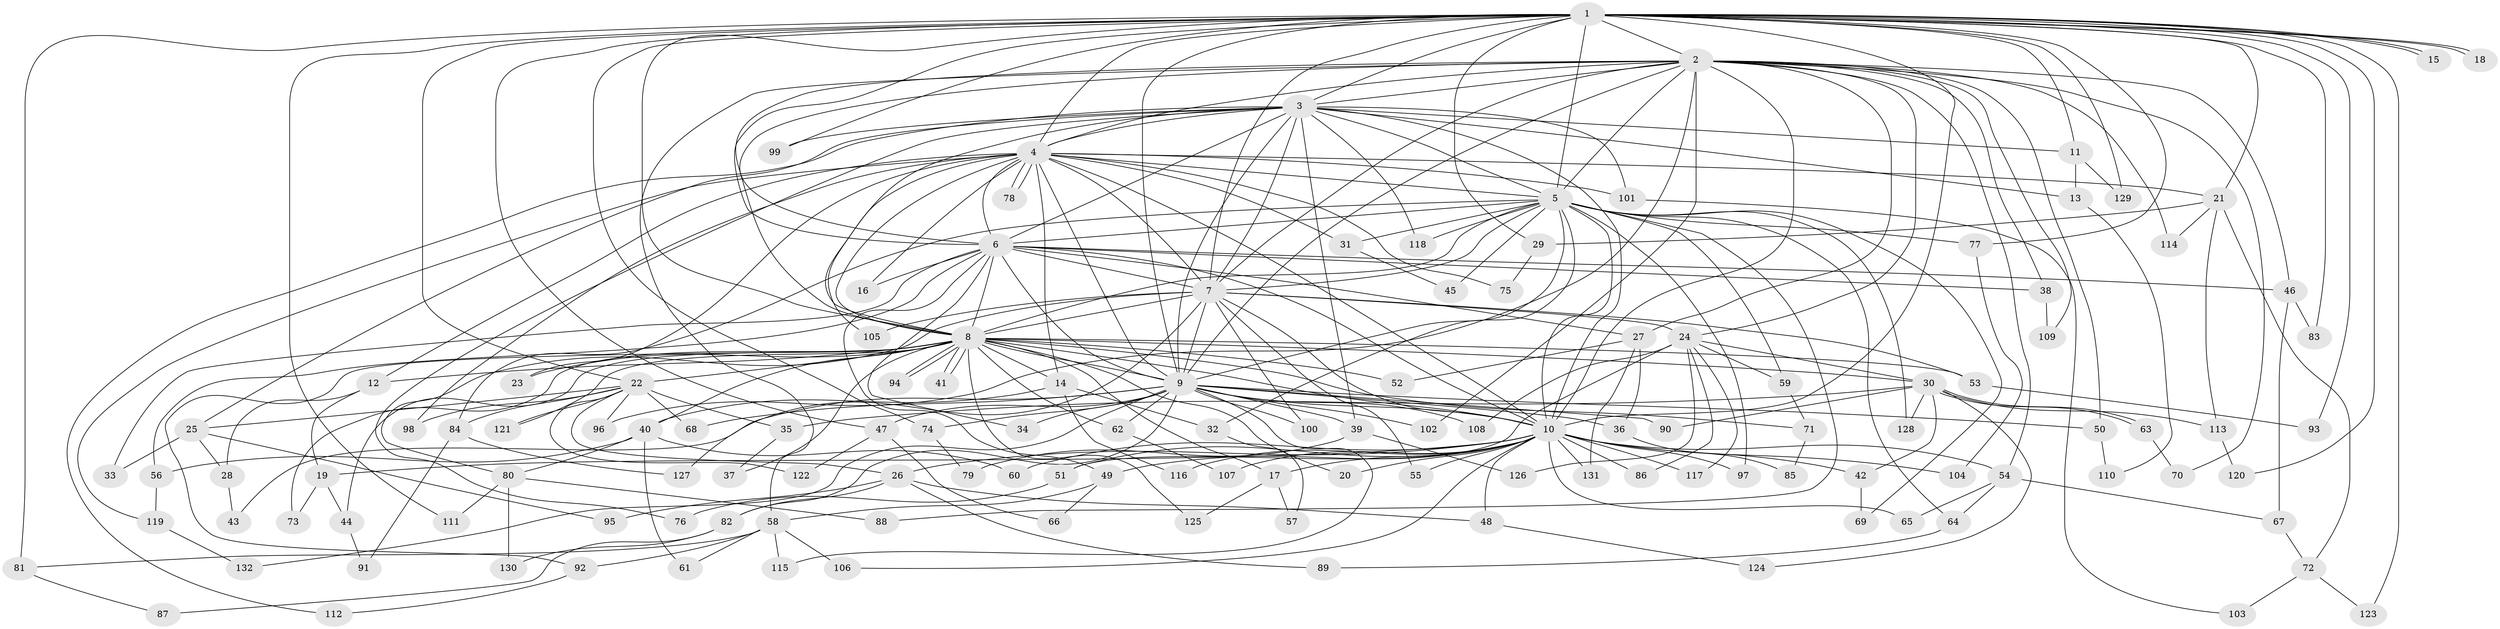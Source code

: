 // Generated by graph-tools (version 1.1) at 2025/14/03/09/25 04:14:08]
// undirected, 132 vertices, 289 edges
graph export_dot {
graph [start="1"]
  node [color=gray90,style=filled];
  1;
  2;
  3;
  4;
  5;
  6;
  7;
  8;
  9;
  10;
  11;
  12;
  13;
  14;
  15;
  16;
  17;
  18;
  19;
  20;
  21;
  22;
  23;
  24;
  25;
  26;
  27;
  28;
  29;
  30;
  31;
  32;
  33;
  34;
  35;
  36;
  37;
  38;
  39;
  40;
  41;
  42;
  43;
  44;
  45;
  46;
  47;
  48;
  49;
  50;
  51;
  52;
  53;
  54;
  55;
  56;
  57;
  58;
  59;
  60;
  61;
  62;
  63;
  64;
  65;
  66;
  67;
  68;
  69;
  70;
  71;
  72;
  73;
  74;
  75;
  76;
  77;
  78;
  79;
  80;
  81;
  82;
  83;
  84;
  85;
  86;
  87;
  88;
  89;
  90;
  91;
  92;
  93;
  94;
  95;
  96;
  97;
  98;
  99;
  100;
  101;
  102;
  103;
  104;
  105;
  106;
  107;
  108;
  109;
  110;
  111;
  112;
  113;
  114;
  115;
  116;
  117;
  118;
  119;
  120;
  121;
  122;
  123;
  124;
  125;
  126;
  127;
  128;
  129;
  130;
  131;
  132;
  1 -- 2;
  1 -- 3;
  1 -- 4;
  1 -- 5;
  1 -- 6;
  1 -- 7;
  1 -- 8;
  1 -- 9;
  1 -- 10;
  1 -- 11;
  1 -- 15;
  1 -- 15;
  1 -- 18;
  1 -- 18;
  1 -- 21;
  1 -- 22;
  1 -- 29;
  1 -- 47;
  1 -- 74;
  1 -- 77;
  1 -- 81;
  1 -- 83;
  1 -- 93;
  1 -- 99;
  1 -- 111;
  1 -- 120;
  1 -- 123;
  1 -- 129;
  2 -- 3;
  2 -- 4;
  2 -- 5;
  2 -- 6;
  2 -- 7;
  2 -- 8;
  2 -- 9;
  2 -- 10;
  2 -- 24;
  2 -- 27;
  2 -- 38;
  2 -- 46;
  2 -- 50;
  2 -- 54;
  2 -- 58;
  2 -- 70;
  2 -- 96;
  2 -- 102;
  2 -- 109;
  2 -- 114;
  3 -- 4;
  3 -- 5;
  3 -- 6;
  3 -- 7;
  3 -- 8;
  3 -- 9;
  3 -- 10;
  3 -- 11;
  3 -- 13;
  3 -- 25;
  3 -- 39;
  3 -- 76;
  3 -- 99;
  3 -- 101;
  3 -- 112;
  3 -- 118;
  4 -- 5;
  4 -- 6;
  4 -- 7;
  4 -- 8;
  4 -- 9;
  4 -- 10;
  4 -- 12;
  4 -- 14;
  4 -- 16;
  4 -- 21;
  4 -- 23;
  4 -- 31;
  4 -- 75;
  4 -- 78;
  4 -- 78;
  4 -- 98;
  4 -- 101;
  4 -- 105;
  4 -- 119;
  5 -- 6;
  5 -- 7;
  5 -- 8;
  5 -- 9;
  5 -- 10;
  5 -- 31;
  5 -- 32;
  5 -- 45;
  5 -- 59;
  5 -- 64;
  5 -- 69;
  5 -- 77;
  5 -- 84;
  5 -- 88;
  5 -- 97;
  5 -- 118;
  5 -- 128;
  6 -- 7;
  6 -- 8;
  6 -- 9;
  6 -- 10;
  6 -- 16;
  6 -- 27;
  6 -- 33;
  6 -- 34;
  6 -- 38;
  6 -- 46;
  6 -- 49;
  6 -- 56;
  7 -- 8;
  7 -- 9;
  7 -- 10;
  7 -- 24;
  7 -- 53;
  7 -- 55;
  7 -- 80;
  7 -- 100;
  7 -- 105;
  7 -- 127;
  8 -- 9;
  8 -- 10;
  8 -- 12;
  8 -- 14;
  8 -- 17;
  8 -- 20;
  8 -- 22;
  8 -- 23;
  8 -- 30;
  8 -- 37;
  8 -- 40;
  8 -- 41;
  8 -- 41;
  8 -- 44;
  8 -- 52;
  8 -- 53;
  8 -- 62;
  8 -- 71;
  8 -- 73;
  8 -- 92;
  8 -- 94;
  8 -- 94;
  8 -- 121;
  8 -- 125;
  9 -- 10;
  9 -- 34;
  9 -- 36;
  9 -- 39;
  9 -- 43;
  9 -- 47;
  9 -- 50;
  9 -- 62;
  9 -- 68;
  9 -- 74;
  9 -- 82;
  9 -- 90;
  9 -- 100;
  9 -- 102;
  9 -- 108;
  9 -- 115;
  9 -- 132;
  10 -- 17;
  10 -- 19;
  10 -- 20;
  10 -- 26;
  10 -- 42;
  10 -- 48;
  10 -- 49;
  10 -- 51;
  10 -- 54;
  10 -- 55;
  10 -- 60;
  10 -- 65;
  10 -- 86;
  10 -- 97;
  10 -- 104;
  10 -- 106;
  10 -- 107;
  10 -- 116;
  10 -- 117;
  10 -- 131;
  11 -- 13;
  11 -- 129;
  12 -- 19;
  12 -- 28;
  13 -- 110;
  14 -- 32;
  14 -- 40;
  14 -- 116;
  17 -- 57;
  17 -- 125;
  19 -- 44;
  19 -- 73;
  21 -- 29;
  21 -- 72;
  21 -- 113;
  21 -- 114;
  22 -- 25;
  22 -- 26;
  22 -- 35;
  22 -- 68;
  22 -- 84;
  22 -- 96;
  22 -- 98;
  22 -- 121;
  22 -- 122;
  24 -- 30;
  24 -- 51;
  24 -- 59;
  24 -- 86;
  24 -- 108;
  24 -- 117;
  24 -- 126;
  25 -- 28;
  25 -- 33;
  25 -- 95;
  26 -- 48;
  26 -- 82;
  26 -- 89;
  26 -- 95;
  27 -- 36;
  27 -- 52;
  27 -- 131;
  28 -- 43;
  29 -- 75;
  30 -- 35;
  30 -- 42;
  30 -- 63;
  30 -- 63;
  30 -- 90;
  30 -- 113;
  30 -- 124;
  30 -- 128;
  31 -- 45;
  32 -- 57;
  35 -- 37;
  36 -- 85;
  38 -- 109;
  39 -- 79;
  39 -- 126;
  40 -- 56;
  40 -- 60;
  40 -- 61;
  40 -- 80;
  42 -- 69;
  44 -- 91;
  46 -- 67;
  46 -- 83;
  47 -- 66;
  47 -- 122;
  48 -- 124;
  49 -- 58;
  49 -- 66;
  50 -- 110;
  51 -- 76;
  53 -- 93;
  54 -- 64;
  54 -- 65;
  54 -- 67;
  56 -- 119;
  58 -- 61;
  58 -- 81;
  58 -- 92;
  58 -- 106;
  58 -- 115;
  59 -- 71;
  62 -- 107;
  63 -- 70;
  64 -- 89;
  67 -- 72;
  71 -- 85;
  72 -- 103;
  72 -- 123;
  74 -- 79;
  77 -- 104;
  80 -- 88;
  80 -- 111;
  80 -- 130;
  81 -- 87;
  82 -- 87;
  82 -- 130;
  84 -- 91;
  84 -- 127;
  92 -- 112;
  101 -- 103;
  113 -- 120;
  119 -- 132;
}
